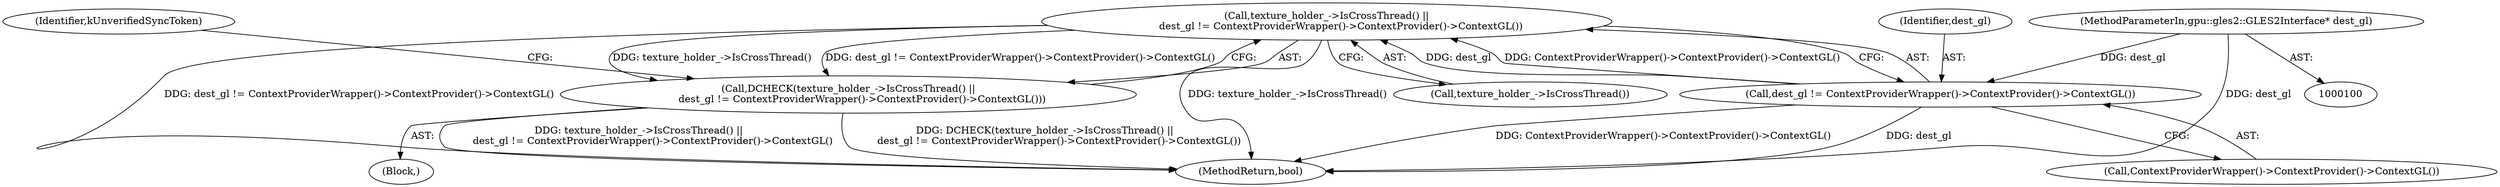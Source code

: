 digraph "0_Chrome_78d89fe556cb5dabbc47b4967cdf55e607e29580_3@API" {
"1000117" [label="(Call,texture_holder_->IsCrossThread() ||\n         dest_gl != ContextProviderWrapper()->ContextProvider()->ContextGL())"];
"1000119" [label="(Call,dest_gl != ContextProviderWrapper()->ContextProvider()->ContextGL())"];
"1000101" [label="(MethodParameterIn,gpu::gles2::GLES2Interface* dest_gl)"];
"1000116" [label="(Call,DCHECK(texture_holder_->IsCrossThread() ||\n         dest_gl != ContextProviderWrapper()->ContextProvider()->ContextGL()))"];
"1000117" [label="(Call,texture_holder_->IsCrossThread() ||\n         dest_gl != ContextProviderWrapper()->ContextProvider()->ContextGL())"];
"1000108" [label="(Block,)"];
"1000123" [label="(Identifier,kUnverifiedSyncToken)"];
"1000166" [label="(MethodReturn,bool)"];
"1000120" [label="(Identifier,dest_gl)"];
"1000101" [label="(MethodParameterIn,gpu::gles2::GLES2Interface* dest_gl)"];
"1000121" [label="(Call,ContextProviderWrapper()->ContextProvider()->ContextGL())"];
"1000119" [label="(Call,dest_gl != ContextProviderWrapper()->ContextProvider()->ContextGL())"];
"1000116" [label="(Call,DCHECK(texture_holder_->IsCrossThread() ||\n         dest_gl != ContextProviderWrapper()->ContextProvider()->ContextGL()))"];
"1000118" [label="(Call,texture_holder_->IsCrossThread())"];
"1000117" -> "1000116"  [label="AST: "];
"1000117" -> "1000118"  [label="CFG: "];
"1000117" -> "1000119"  [label="CFG: "];
"1000118" -> "1000117"  [label="AST: "];
"1000119" -> "1000117"  [label="AST: "];
"1000116" -> "1000117"  [label="CFG: "];
"1000117" -> "1000166"  [label="DDG: texture_holder_->IsCrossThread()"];
"1000117" -> "1000166"  [label="DDG: dest_gl != ContextProviderWrapper()->ContextProvider()->ContextGL()"];
"1000117" -> "1000116"  [label="DDG: texture_holder_->IsCrossThread()"];
"1000117" -> "1000116"  [label="DDG: dest_gl != ContextProviderWrapper()->ContextProvider()->ContextGL()"];
"1000119" -> "1000117"  [label="DDG: dest_gl"];
"1000119" -> "1000117"  [label="DDG: ContextProviderWrapper()->ContextProvider()->ContextGL()"];
"1000119" -> "1000121"  [label="CFG: "];
"1000120" -> "1000119"  [label="AST: "];
"1000121" -> "1000119"  [label="AST: "];
"1000119" -> "1000166"  [label="DDG: ContextProviderWrapper()->ContextProvider()->ContextGL()"];
"1000119" -> "1000166"  [label="DDG: dest_gl"];
"1000101" -> "1000119"  [label="DDG: dest_gl"];
"1000101" -> "1000100"  [label="AST: "];
"1000101" -> "1000166"  [label="DDG: dest_gl"];
"1000116" -> "1000108"  [label="AST: "];
"1000123" -> "1000116"  [label="CFG: "];
"1000116" -> "1000166"  [label="DDG: texture_holder_->IsCrossThread() ||\n         dest_gl != ContextProviderWrapper()->ContextProvider()->ContextGL()"];
"1000116" -> "1000166"  [label="DDG: DCHECK(texture_holder_->IsCrossThread() ||\n         dest_gl != ContextProviderWrapper()->ContextProvider()->ContextGL())"];
}
